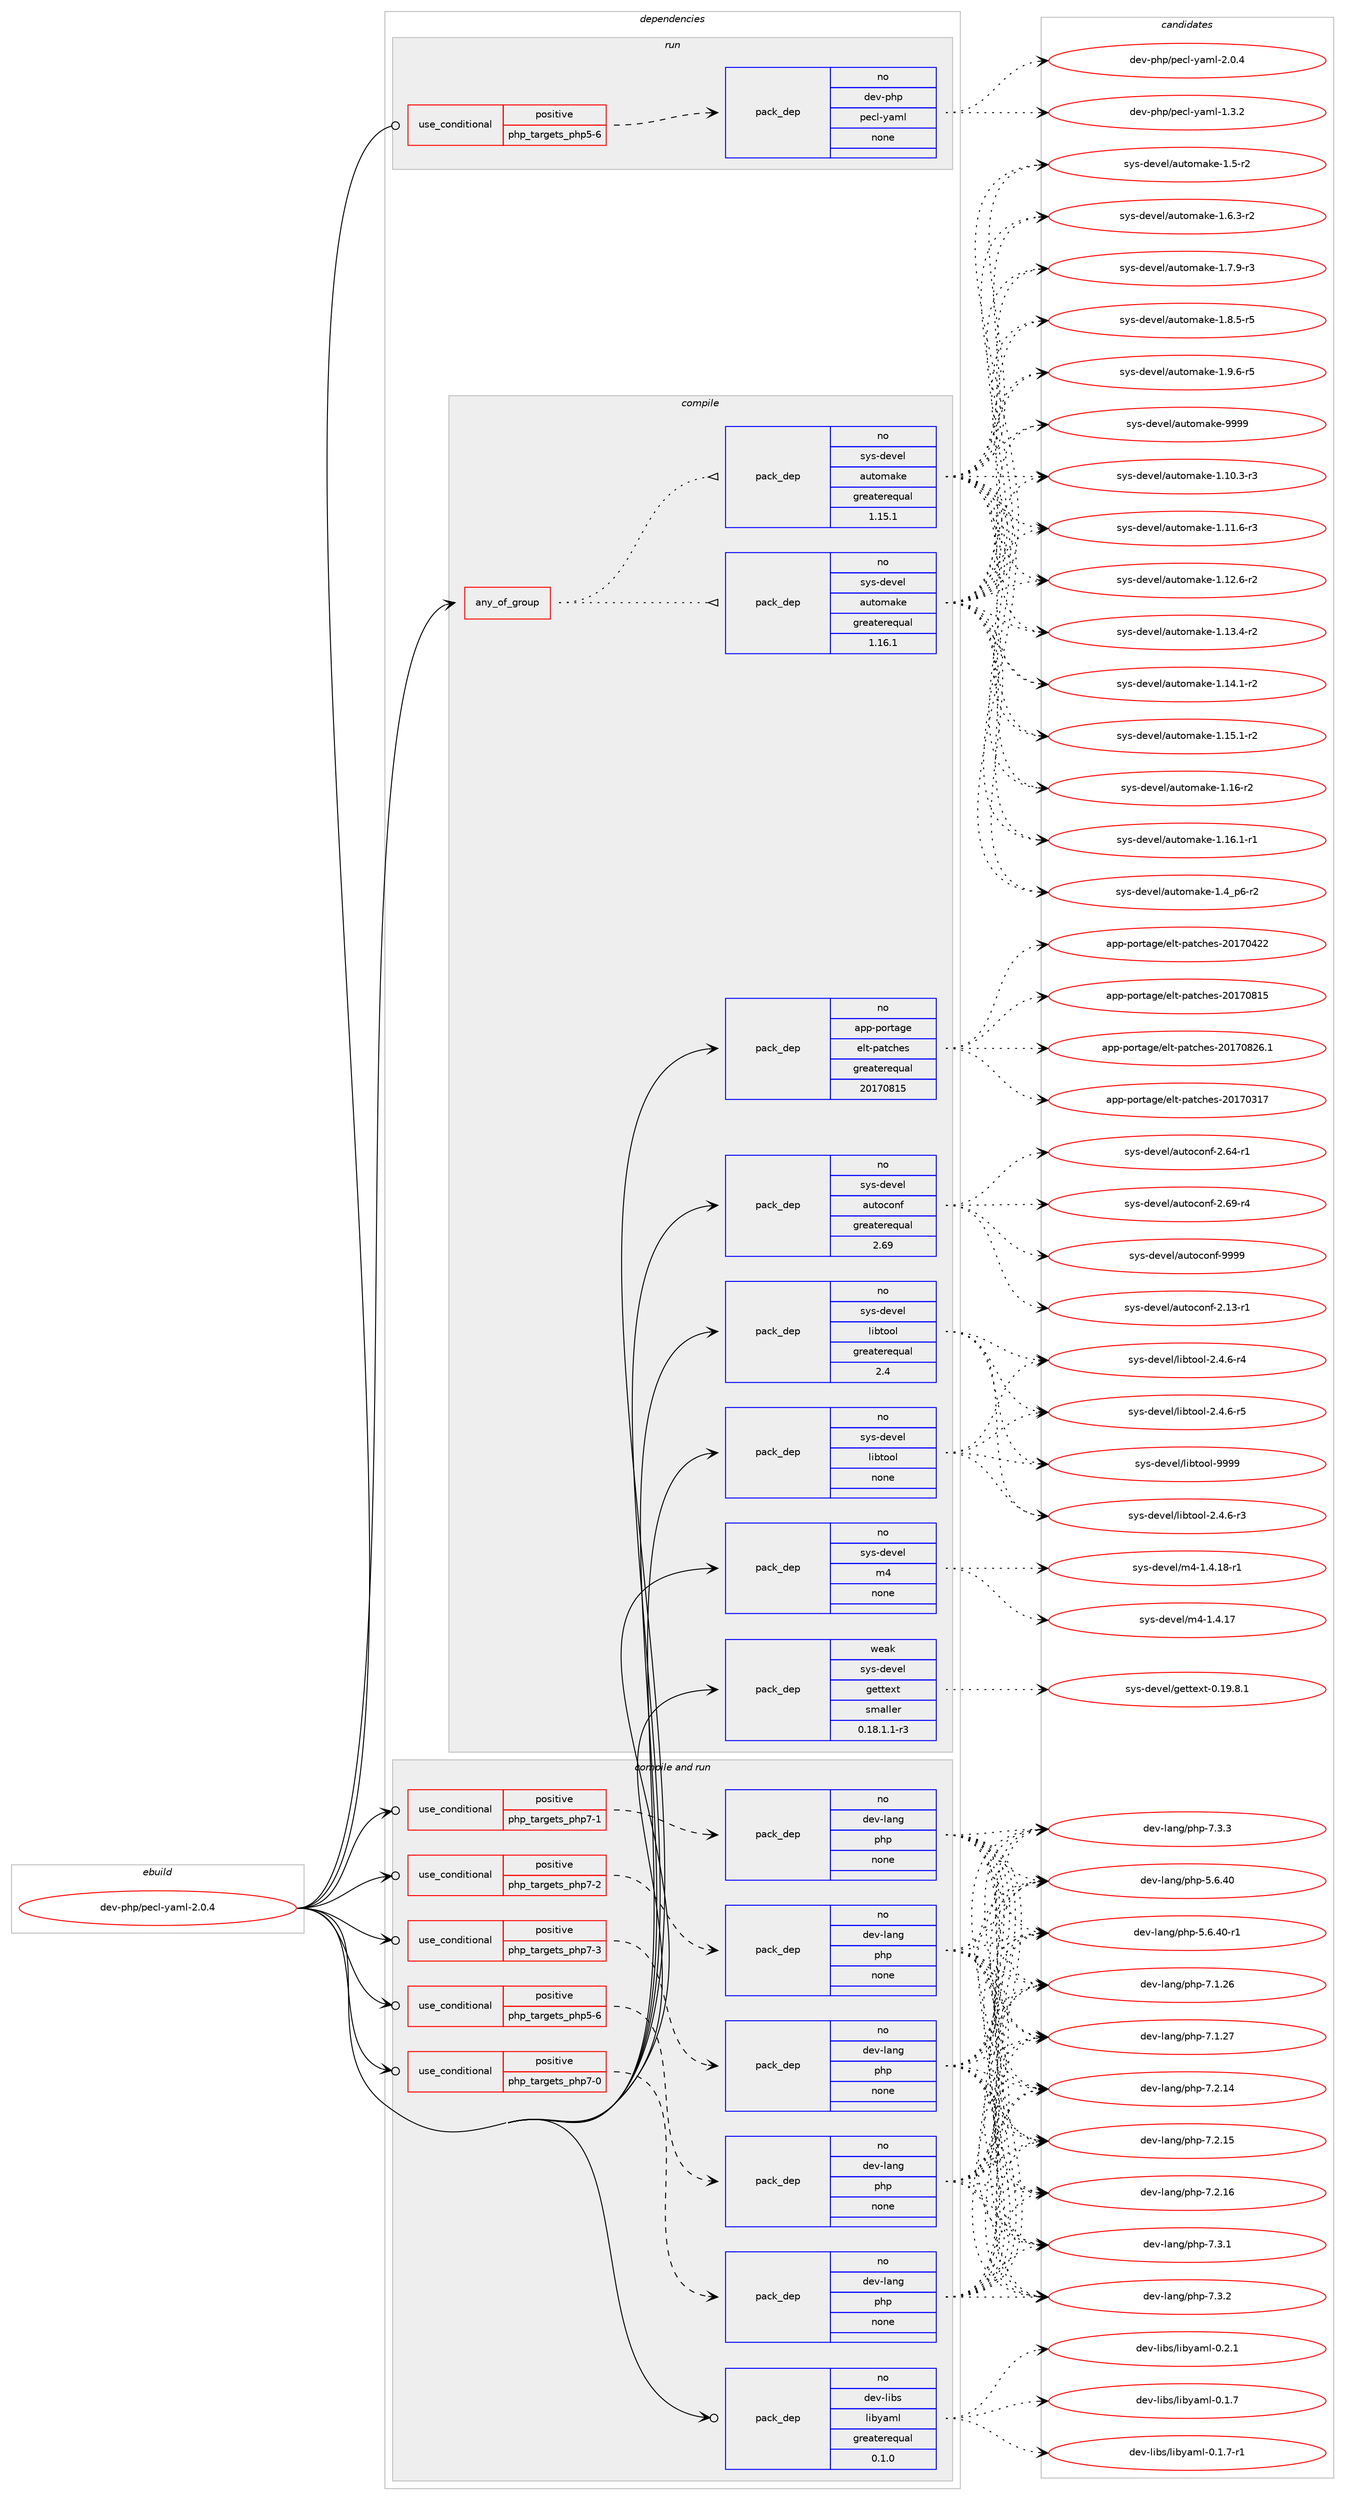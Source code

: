 digraph prolog {

# *************
# Graph options
# *************

newrank=true;
concentrate=true;
compound=true;
graph [rankdir=LR,fontname=Helvetica,fontsize=10,ranksep=1.5];#, ranksep=2.5, nodesep=0.2];
edge  [arrowhead=vee];
node  [fontname=Helvetica,fontsize=10];

# **********
# The ebuild
# **********

subgraph cluster_leftcol {
color=gray;
rank=same;
label=<<i>ebuild</i>>;
id [label="dev-php/pecl-yaml-2.0.4", color=red, width=4, href="../dev-php/pecl-yaml-2.0.4.svg"];
}

# ****************
# The dependencies
# ****************

subgraph cluster_midcol {
color=gray;
label=<<i>dependencies</i>>;
subgraph cluster_compile {
fillcolor="#eeeeee";
style=filled;
label=<<i>compile</i>>;
subgraph any22636 {
dependency1395633 [label=<<TABLE BORDER="0" CELLBORDER="1" CELLSPACING="0" CELLPADDING="4"><TR><TD CELLPADDING="10">any_of_group</TD></TR></TABLE>>, shape=none, color=red];subgraph pack1002428 {
dependency1395634 [label=<<TABLE BORDER="0" CELLBORDER="1" CELLSPACING="0" CELLPADDING="4" WIDTH="220"><TR><TD ROWSPAN="6" CELLPADDING="30">pack_dep</TD></TR><TR><TD WIDTH="110">no</TD></TR><TR><TD>sys-devel</TD></TR><TR><TD>automake</TD></TR><TR><TD>greaterequal</TD></TR><TR><TD>1.16.1</TD></TR></TABLE>>, shape=none, color=blue];
}
dependency1395633:e -> dependency1395634:w [weight=20,style="dotted",arrowhead="oinv"];
subgraph pack1002429 {
dependency1395635 [label=<<TABLE BORDER="0" CELLBORDER="1" CELLSPACING="0" CELLPADDING="4" WIDTH="220"><TR><TD ROWSPAN="6" CELLPADDING="30">pack_dep</TD></TR><TR><TD WIDTH="110">no</TD></TR><TR><TD>sys-devel</TD></TR><TR><TD>automake</TD></TR><TR><TD>greaterequal</TD></TR><TR><TD>1.15.1</TD></TR></TABLE>>, shape=none, color=blue];
}
dependency1395633:e -> dependency1395635:w [weight=20,style="dotted",arrowhead="oinv"];
}
id:e -> dependency1395633:w [weight=20,style="solid",arrowhead="vee"];
subgraph pack1002430 {
dependency1395636 [label=<<TABLE BORDER="0" CELLBORDER="1" CELLSPACING="0" CELLPADDING="4" WIDTH="220"><TR><TD ROWSPAN="6" CELLPADDING="30">pack_dep</TD></TR><TR><TD WIDTH="110">no</TD></TR><TR><TD>app-portage</TD></TR><TR><TD>elt-patches</TD></TR><TR><TD>greaterequal</TD></TR><TR><TD>20170815</TD></TR></TABLE>>, shape=none, color=blue];
}
id:e -> dependency1395636:w [weight=20,style="solid",arrowhead="vee"];
subgraph pack1002431 {
dependency1395637 [label=<<TABLE BORDER="0" CELLBORDER="1" CELLSPACING="0" CELLPADDING="4" WIDTH="220"><TR><TD ROWSPAN="6" CELLPADDING="30">pack_dep</TD></TR><TR><TD WIDTH="110">no</TD></TR><TR><TD>sys-devel</TD></TR><TR><TD>autoconf</TD></TR><TR><TD>greaterequal</TD></TR><TR><TD>2.69</TD></TR></TABLE>>, shape=none, color=blue];
}
id:e -> dependency1395637:w [weight=20,style="solid",arrowhead="vee"];
subgraph pack1002432 {
dependency1395638 [label=<<TABLE BORDER="0" CELLBORDER="1" CELLSPACING="0" CELLPADDING="4" WIDTH="220"><TR><TD ROWSPAN="6" CELLPADDING="30">pack_dep</TD></TR><TR><TD WIDTH="110">no</TD></TR><TR><TD>sys-devel</TD></TR><TR><TD>libtool</TD></TR><TR><TD>greaterequal</TD></TR><TR><TD>2.4</TD></TR></TABLE>>, shape=none, color=blue];
}
id:e -> dependency1395638:w [weight=20,style="solid",arrowhead="vee"];
subgraph pack1002433 {
dependency1395639 [label=<<TABLE BORDER="0" CELLBORDER="1" CELLSPACING="0" CELLPADDING="4" WIDTH="220"><TR><TD ROWSPAN="6" CELLPADDING="30">pack_dep</TD></TR><TR><TD WIDTH="110">no</TD></TR><TR><TD>sys-devel</TD></TR><TR><TD>libtool</TD></TR><TR><TD>none</TD></TR><TR><TD></TD></TR></TABLE>>, shape=none, color=blue];
}
id:e -> dependency1395639:w [weight=20,style="solid",arrowhead="vee"];
subgraph pack1002434 {
dependency1395640 [label=<<TABLE BORDER="0" CELLBORDER="1" CELLSPACING="0" CELLPADDING="4" WIDTH="220"><TR><TD ROWSPAN="6" CELLPADDING="30">pack_dep</TD></TR><TR><TD WIDTH="110">no</TD></TR><TR><TD>sys-devel</TD></TR><TR><TD>m4</TD></TR><TR><TD>none</TD></TR><TR><TD></TD></TR></TABLE>>, shape=none, color=blue];
}
id:e -> dependency1395640:w [weight=20,style="solid",arrowhead="vee"];
subgraph pack1002435 {
dependency1395641 [label=<<TABLE BORDER="0" CELLBORDER="1" CELLSPACING="0" CELLPADDING="4" WIDTH="220"><TR><TD ROWSPAN="6" CELLPADDING="30">pack_dep</TD></TR><TR><TD WIDTH="110">weak</TD></TR><TR><TD>sys-devel</TD></TR><TR><TD>gettext</TD></TR><TR><TD>smaller</TD></TR><TR><TD>0.18.1.1-r3</TD></TR></TABLE>>, shape=none, color=blue];
}
id:e -> dependency1395641:w [weight=20,style="solid",arrowhead="vee"];
}
subgraph cluster_compileandrun {
fillcolor="#eeeeee";
style=filled;
label=<<i>compile and run</i>>;
subgraph cond370004 {
dependency1395642 [label=<<TABLE BORDER="0" CELLBORDER="1" CELLSPACING="0" CELLPADDING="4"><TR><TD ROWSPAN="3" CELLPADDING="10">use_conditional</TD></TR><TR><TD>positive</TD></TR><TR><TD>php_targets_php5-6</TD></TR></TABLE>>, shape=none, color=red];
subgraph pack1002436 {
dependency1395643 [label=<<TABLE BORDER="0" CELLBORDER="1" CELLSPACING="0" CELLPADDING="4" WIDTH="220"><TR><TD ROWSPAN="6" CELLPADDING="30">pack_dep</TD></TR><TR><TD WIDTH="110">no</TD></TR><TR><TD>dev-lang</TD></TR><TR><TD>php</TD></TR><TR><TD>none</TD></TR><TR><TD></TD></TR></TABLE>>, shape=none, color=blue];
}
dependency1395642:e -> dependency1395643:w [weight=20,style="dashed",arrowhead="vee"];
}
id:e -> dependency1395642:w [weight=20,style="solid",arrowhead="odotvee"];
subgraph cond370005 {
dependency1395644 [label=<<TABLE BORDER="0" CELLBORDER="1" CELLSPACING="0" CELLPADDING="4"><TR><TD ROWSPAN="3" CELLPADDING="10">use_conditional</TD></TR><TR><TD>positive</TD></TR><TR><TD>php_targets_php7-0</TD></TR></TABLE>>, shape=none, color=red];
subgraph pack1002437 {
dependency1395645 [label=<<TABLE BORDER="0" CELLBORDER="1" CELLSPACING="0" CELLPADDING="4" WIDTH="220"><TR><TD ROWSPAN="6" CELLPADDING="30">pack_dep</TD></TR><TR><TD WIDTH="110">no</TD></TR><TR><TD>dev-lang</TD></TR><TR><TD>php</TD></TR><TR><TD>none</TD></TR><TR><TD></TD></TR></TABLE>>, shape=none, color=blue];
}
dependency1395644:e -> dependency1395645:w [weight=20,style="dashed",arrowhead="vee"];
}
id:e -> dependency1395644:w [weight=20,style="solid",arrowhead="odotvee"];
subgraph cond370006 {
dependency1395646 [label=<<TABLE BORDER="0" CELLBORDER="1" CELLSPACING="0" CELLPADDING="4"><TR><TD ROWSPAN="3" CELLPADDING="10">use_conditional</TD></TR><TR><TD>positive</TD></TR><TR><TD>php_targets_php7-1</TD></TR></TABLE>>, shape=none, color=red];
subgraph pack1002438 {
dependency1395647 [label=<<TABLE BORDER="0" CELLBORDER="1" CELLSPACING="0" CELLPADDING="4" WIDTH="220"><TR><TD ROWSPAN="6" CELLPADDING="30">pack_dep</TD></TR><TR><TD WIDTH="110">no</TD></TR><TR><TD>dev-lang</TD></TR><TR><TD>php</TD></TR><TR><TD>none</TD></TR><TR><TD></TD></TR></TABLE>>, shape=none, color=blue];
}
dependency1395646:e -> dependency1395647:w [weight=20,style="dashed",arrowhead="vee"];
}
id:e -> dependency1395646:w [weight=20,style="solid",arrowhead="odotvee"];
subgraph cond370007 {
dependency1395648 [label=<<TABLE BORDER="0" CELLBORDER="1" CELLSPACING="0" CELLPADDING="4"><TR><TD ROWSPAN="3" CELLPADDING="10">use_conditional</TD></TR><TR><TD>positive</TD></TR><TR><TD>php_targets_php7-2</TD></TR></TABLE>>, shape=none, color=red];
subgraph pack1002439 {
dependency1395649 [label=<<TABLE BORDER="0" CELLBORDER="1" CELLSPACING="0" CELLPADDING="4" WIDTH="220"><TR><TD ROWSPAN="6" CELLPADDING="30">pack_dep</TD></TR><TR><TD WIDTH="110">no</TD></TR><TR><TD>dev-lang</TD></TR><TR><TD>php</TD></TR><TR><TD>none</TD></TR><TR><TD></TD></TR></TABLE>>, shape=none, color=blue];
}
dependency1395648:e -> dependency1395649:w [weight=20,style="dashed",arrowhead="vee"];
}
id:e -> dependency1395648:w [weight=20,style="solid",arrowhead="odotvee"];
subgraph cond370008 {
dependency1395650 [label=<<TABLE BORDER="0" CELLBORDER="1" CELLSPACING="0" CELLPADDING="4"><TR><TD ROWSPAN="3" CELLPADDING="10">use_conditional</TD></TR><TR><TD>positive</TD></TR><TR><TD>php_targets_php7-3</TD></TR></TABLE>>, shape=none, color=red];
subgraph pack1002440 {
dependency1395651 [label=<<TABLE BORDER="0" CELLBORDER="1" CELLSPACING="0" CELLPADDING="4" WIDTH="220"><TR><TD ROWSPAN="6" CELLPADDING="30">pack_dep</TD></TR><TR><TD WIDTH="110">no</TD></TR><TR><TD>dev-lang</TD></TR><TR><TD>php</TD></TR><TR><TD>none</TD></TR><TR><TD></TD></TR></TABLE>>, shape=none, color=blue];
}
dependency1395650:e -> dependency1395651:w [weight=20,style="dashed",arrowhead="vee"];
}
id:e -> dependency1395650:w [weight=20,style="solid",arrowhead="odotvee"];
subgraph pack1002441 {
dependency1395652 [label=<<TABLE BORDER="0" CELLBORDER="1" CELLSPACING="0" CELLPADDING="4" WIDTH="220"><TR><TD ROWSPAN="6" CELLPADDING="30">pack_dep</TD></TR><TR><TD WIDTH="110">no</TD></TR><TR><TD>dev-libs</TD></TR><TR><TD>libyaml</TD></TR><TR><TD>greaterequal</TD></TR><TR><TD>0.1.0</TD></TR></TABLE>>, shape=none, color=blue];
}
id:e -> dependency1395652:w [weight=20,style="solid",arrowhead="odotvee"];
}
subgraph cluster_run {
fillcolor="#eeeeee";
style=filled;
label=<<i>run</i>>;
subgraph cond370009 {
dependency1395653 [label=<<TABLE BORDER="0" CELLBORDER="1" CELLSPACING="0" CELLPADDING="4"><TR><TD ROWSPAN="3" CELLPADDING="10">use_conditional</TD></TR><TR><TD>positive</TD></TR><TR><TD>php_targets_php5-6</TD></TR></TABLE>>, shape=none, color=red];
subgraph pack1002442 {
dependency1395654 [label=<<TABLE BORDER="0" CELLBORDER="1" CELLSPACING="0" CELLPADDING="4" WIDTH="220"><TR><TD ROWSPAN="6" CELLPADDING="30">pack_dep</TD></TR><TR><TD WIDTH="110">no</TD></TR><TR><TD>dev-php</TD></TR><TR><TD>pecl-yaml</TD></TR><TR><TD>none</TD></TR><TR><TD></TD></TR></TABLE>>, shape=none, color=blue];
}
dependency1395653:e -> dependency1395654:w [weight=20,style="dashed",arrowhead="vee"];
}
id:e -> dependency1395653:w [weight=20,style="solid",arrowhead="odot"];
}
}

# **************
# The candidates
# **************

subgraph cluster_choices {
rank=same;
color=gray;
label=<<i>candidates</i>>;

subgraph choice1002428 {
color=black;
nodesep=1;
choice11512111545100101118101108479711711611110997107101454946494846514511451 [label="sys-devel/automake-1.10.3-r3", color=red, width=4,href="../sys-devel/automake-1.10.3-r3.svg"];
choice11512111545100101118101108479711711611110997107101454946494946544511451 [label="sys-devel/automake-1.11.6-r3", color=red, width=4,href="../sys-devel/automake-1.11.6-r3.svg"];
choice11512111545100101118101108479711711611110997107101454946495046544511450 [label="sys-devel/automake-1.12.6-r2", color=red, width=4,href="../sys-devel/automake-1.12.6-r2.svg"];
choice11512111545100101118101108479711711611110997107101454946495146524511450 [label="sys-devel/automake-1.13.4-r2", color=red, width=4,href="../sys-devel/automake-1.13.4-r2.svg"];
choice11512111545100101118101108479711711611110997107101454946495246494511450 [label="sys-devel/automake-1.14.1-r2", color=red, width=4,href="../sys-devel/automake-1.14.1-r2.svg"];
choice11512111545100101118101108479711711611110997107101454946495346494511450 [label="sys-devel/automake-1.15.1-r2", color=red, width=4,href="../sys-devel/automake-1.15.1-r2.svg"];
choice1151211154510010111810110847971171161111099710710145494649544511450 [label="sys-devel/automake-1.16-r2", color=red, width=4,href="../sys-devel/automake-1.16-r2.svg"];
choice11512111545100101118101108479711711611110997107101454946495446494511449 [label="sys-devel/automake-1.16.1-r1", color=red, width=4,href="../sys-devel/automake-1.16.1-r1.svg"];
choice115121115451001011181011084797117116111109971071014549465295112544511450 [label="sys-devel/automake-1.4_p6-r2", color=red, width=4,href="../sys-devel/automake-1.4_p6-r2.svg"];
choice11512111545100101118101108479711711611110997107101454946534511450 [label="sys-devel/automake-1.5-r2", color=red, width=4,href="../sys-devel/automake-1.5-r2.svg"];
choice115121115451001011181011084797117116111109971071014549465446514511450 [label="sys-devel/automake-1.6.3-r2", color=red, width=4,href="../sys-devel/automake-1.6.3-r2.svg"];
choice115121115451001011181011084797117116111109971071014549465546574511451 [label="sys-devel/automake-1.7.9-r3", color=red, width=4,href="../sys-devel/automake-1.7.9-r3.svg"];
choice115121115451001011181011084797117116111109971071014549465646534511453 [label="sys-devel/automake-1.8.5-r5", color=red, width=4,href="../sys-devel/automake-1.8.5-r5.svg"];
choice115121115451001011181011084797117116111109971071014549465746544511453 [label="sys-devel/automake-1.9.6-r5", color=red, width=4,href="../sys-devel/automake-1.9.6-r5.svg"];
choice115121115451001011181011084797117116111109971071014557575757 [label="sys-devel/automake-9999", color=red, width=4,href="../sys-devel/automake-9999.svg"];
dependency1395634:e -> choice11512111545100101118101108479711711611110997107101454946494846514511451:w [style=dotted,weight="100"];
dependency1395634:e -> choice11512111545100101118101108479711711611110997107101454946494946544511451:w [style=dotted,weight="100"];
dependency1395634:e -> choice11512111545100101118101108479711711611110997107101454946495046544511450:w [style=dotted,weight="100"];
dependency1395634:e -> choice11512111545100101118101108479711711611110997107101454946495146524511450:w [style=dotted,weight="100"];
dependency1395634:e -> choice11512111545100101118101108479711711611110997107101454946495246494511450:w [style=dotted,weight="100"];
dependency1395634:e -> choice11512111545100101118101108479711711611110997107101454946495346494511450:w [style=dotted,weight="100"];
dependency1395634:e -> choice1151211154510010111810110847971171161111099710710145494649544511450:w [style=dotted,weight="100"];
dependency1395634:e -> choice11512111545100101118101108479711711611110997107101454946495446494511449:w [style=dotted,weight="100"];
dependency1395634:e -> choice115121115451001011181011084797117116111109971071014549465295112544511450:w [style=dotted,weight="100"];
dependency1395634:e -> choice11512111545100101118101108479711711611110997107101454946534511450:w [style=dotted,weight="100"];
dependency1395634:e -> choice115121115451001011181011084797117116111109971071014549465446514511450:w [style=dotted,weight="100"];
dependency1395634:e -> choice115121115451001011181011084797117116111109971071014549465546574511451:w [style=dotted,weight="100"];
dependency1395634:e -> choice115121115451001011181011084797117116111109971071014549465646534511453:w [style=dotted,weight="100"];
dependency1395634:e -> choice115121115451001011181011084797117116111109971071014549465746544511453:w [style=dotted,weight="100"];
dependency1395634:e -> choice115121115451001011181011084797117116111109971071014557575757:w [style=dotted,weight="100"];
}
subgraph choice1002429 {
color=black;
nodesep=1;
choice11512111545100101118101108479711711611110997107101454946494846514511451 [label="sys-devel/automake-1.10.3-r3", color=red, width=4,href="../sys-devel/automake-1.10.3-r3.svg"];
choice11512111545100101118101108479711711611110997107101454946494946544511451 [label="sys-devel/automake-1.11.6-r3", color=red, width=4,href="../sys-devel/automake-1.11.6-r3.svg"];
choice11512111545100101118101108479711711611110997107101454946495046544511450 [label="sys-devel/automake-1.12.6-r2", color=red, width=4,href="../sys-devel/automake-1.12.6-r2.svg"];
choice11512111545100101118101108479711711611110997107101454946495146524511450 [label="sys-devel/automake-1.13.4-r2", color=red, width=4,href="../sys-devel/automake-1.13.4-r2.svg"];
choice11512111545100101118101108479711711611110997107101454946495246494511450 [label="sys-devel/automake-1.14.1-r2", color=red, width=4,href="../sys-devel/automake-1.14.1-r2.svg"];
choice11512111545100101118101108479711711611110997107101454946495346494511450 [label="sys-devel/automake-1.15.1-r2", color=red, width=4,href="../sys-devel/automake-1.15.1-r2.svg"];
choice1151211154510010111810110847971171161111099710710145494649544511450 [label="sys-devel/automake-1.16-r2", color=red, width=4,href="../sys-devel/automake-1.16-r2.svg"];
choice11512111545100101118101108479711711611110997107101454946495446494511449 [label="sys-devel/automake-1.16.1-r1", color=red, width=4,href="../sys-devel/automake-1.16.1-r1.svg"];
choice115121115451001011181011084797117116111109971071014549465295112544511450 [label="sys-devel/automake-1.4_p6-r2", color=red, width=4,href="../sys-devel/automake-1.4_p6-r2.svg"];
choice11512111545100101118101108479711711611110997107101454946534511450 [label="sys-devel/automake-1.5-r2", color=red, width=4,href="../sys-devel/automake-1.5-r2.svg"];
choice115121115451001011181011084797117116111109971071014549465446514511450 [label="sys-devel/automake-1.6.3-r2", color=red, width=4,href="../sys-devel/automake-1.6.3-r2.svg"];
choice115121115451001011181011084797117116111109971071014549465546574511451 [label="sys-devel/automake-1.7.9-r3", color=red, width=4,href="../sys-devel/automake-1.7.9-r3.svg"];
choice115121115451001011181011084797117116111109971071014549465646534511453 [label="sys-devel/automake-1.8.5-r5", color=red, width=4,href="../sys-devel/automake-1.8.5-r5.svg"];
choice115121115451001011181011084797117116111109971071014549465746544511453 [label="sys-devel/automake-1.9.6-r5", color=red, width=4,href="../sys-devel/automake-1.9.6-r5.svg"];
choice115121115451001011181011084797117116111109971071014557575757 [label="sys-devel/automake-9999", color=red, width=4,href="../sys-devel/automake-9999.svg"];
dependency1395635:e -> choice11512111545100101118101108479711711611110997107101454946494846514511451:w [style=dotted,weight="100"];
dependency1395635:e -> choice11512111545100101118101108479711711611110997107101454946494946544511451:w [style=dotted,weight="100"];
dependency1395635:e -> choice11512111545100101118101108479711711611110997107101454946495046544511450:w [style=dotted,weight="100"];
dependency1395635:e -> choice11512111545100101118101108479711711611110997107101454946495146524511450:w [style=dotted,weight="100"];
dependency1395635:e -> choice11512111545100101118101108479711711611110997107101454946495246494511450:w [style=dotted,weight="100"];
dependency1395635:e -> choice11512111545100101118101108479711711611110997107101454946495346494511450:w [style=dotted,weight="100"];
dependency1395635:e -> choice1151211154510010111810110847971171161111099710710145494649544511450:w [style=dotted,weight="100"];
dependency1395635:e -> choice11512111545100101118101108479711711611110997107101454946495446494511449:w [style=dotted,weight="100"];
dependency1395635:e -> choice115121115451001011181011084797117116111109971071014549465295112544511450:w [style=dotted,weight="100"];
dependency1395635:e -> choice11512111545100101118101108479711711611110997107101454946534511450:w [style=dotted,weight="100"];
dependency1395635:e -> choice115121115451001011181011084797117116111109971071014549465446514511450:w [style=dotted,weight="100"];
dependency1395635:e -> choice115121115451001011181011084797117116111109971071014549465546574511451:w [style=dotted,weight="100"];
dependency1395635:e -> choice115121115451001011181011084797117116111109971071014549465646534511453:w [style=dotted,weight="100"];
dependency1395635:e -> choice115121115451001011181011084797117116111109971071014549465746544511453:w [style=dotted,weight="100"];
dependency1395635:e -> choice115121115451001011181011084797117116111109971071014557575757:w [style=dotted,weight="100"];
}
subgraph choice1002430 {
color=black;
nodesep=1;
choice97112112451121111141169710310147101108116451129711699104101115455048495548514955 [label="app-portage/elt-patches-20170317", color=red, width=4,href="../app-portage/elt-patches-20170317.svg"];
choice97112112451121111141169710310147101108116451129711699104101115455048495548525050 [label="app-portage/elt-patches-20170422", color=red, width=4,href="../app-portage/elt-patches-20170422.svg"];
choice97112112451121111141169710310147101108116451129711699104101115455048495548564953 [label="app-portage/elt-patches-20170815", color=red, width=4,href="../app-portage/elt-patches-20170815.svg"];
choice971121124511211111411697103101471011081164511297116991041011154550484955485650544649 [label="app-portage/elt-patches-20170826.1", color=red, width=4,href="../app-portage/elt-patches-20170826.1.svg"];
dependency1395636:e -> choice97112112451121111141169710310147101108116451129711699104101115455048495548514955:w [style=dotted,weight="100"];
dependency1395636:e -> choice97112112451121111141169710310147101108116451129711699104101115455048495548525050:w [style=dotted,weight="100"];
dependency1395636:e -> choice97112112451121111141169710310147101108116451129711699104101115455048495548564953:w [style=dotted,weight="100"];
dependency1395636:e -> choice971121124511211111411697103101471011081164511297116991041011154550484955485650544649:w [style=dotted,weight="100"];
}
subgraph choice1002431 {
color=black;
nodesep=1;
choice1151211154510010111810110847971171161119911111010245504649514511449 [label="sys-devel/autoconf-2.13-r1", color=red, width=4,href="../sys-devel/autoconf-2.13-r1.svg"];
choice1151211154510010111810110847971171161119911111010245504654524511449 [label="sys-devel/autoconf-2.64-r1", color=red, width=4,href="../sys-devel/autoconf-2.64-r1.svg"];
choice1151211154510010111810110847971171161119911111010245504654574511452 [label="sys-devel/autoconf-2.69-r4", color=red, width=4,href="../sys-devel/autoconf-2.69-r4.svg"];
choice115121115451001011181011084797117116111991111101024557575757 [label="sys-devel/autoconf-9999", color=red, width=4,href="../sys-devel/autoconf-9999.svg"];
dependency1395637:e -> choice1151211154510010111810110847971171161119911111010245504649514511449:w [style=dotted,weight="100"];
dependency1395637:e -> choice1151211154510010111810110847971171161119911111010245504654524511449:w [style=dotted,weight="100"];
dependency1395637:e -> choice1151211154510010111810110847971171161119911111010245504654574511452:w [style=dotted,weight="100"];
dependency1395637:e -> choice115121115451001011181011084797117116111991111101024557575757:w [style=dotted,weight="100"];
}
subgraph choice1002432 {
color=black;
nodesep=1;
choice1151211154510010111810110847108105981161111111084550465246544511451 [label="sys-devel/libtool-2.4.6-r3", color=red, width=4,href="../sys-devel/libtool-2.4.6-r3.svg"];
choice1151211154510010111810110847108105981161111111084550465246544511452 [label="sys-devel/libtool-2.4.6-r4", color=red, width=4,href="../sys-devel/libtool-2.4.6-r4.svg"];
choice1151211154510010111810110847108105981161111111084550465246544511453 [label="sys-devel/libtool-2.4.6-r5", color=red, width=4,href="../sys-devel/libtool-2.4.6-r5.svg"];
choice1151211154510010111810110847108105981161111111084557575757 [label="sys-devel/libtool-9999", color=red, width=4,href="../sys-devel/libtool-9999.svg"];
dependency1395638:e -> choice1151211154510010111810110847108105981161111111084550465246544511451:w [style=dotted,weight="100"];
dependency1395638:e -> choice1151211154510010111810110847108105981161111111084550465246544511452:w [style=dotted,weight="100"];
dependency1395638:e -> choice1151211154510010111810110847108105981161111111084550465246544511453:w [style=dotted,weight="100"];
dependency1395638:e -> choice1151211154510010111810110847108105981161111111084557575757:w [style=dotted,weight="100"];
}
subgraph choice1002433 {
color=black;
nodesep=1;
choice1151211154510010111810110847108105981161111111084550465246544511451 [label="sys-devel/libtool-2.4.6-r3", color=red, width=4,href="../sys-devel/libtool-2.4.6-r3.svg"];
choice1151211154510010111810110847108105981161111111084550465246544511452 [label="sys-devel/libtool-2.4.6-r4", color=red, width=4,href="../sys-devel/libtool-2.4.6-r4.svg"];
choice1151211154510010111810110847108105981161111111084550465246544511453 [label="sys-devel/libtool-2.4.6-r5", color=red, width=4,href="../sys-devel/libtool-2.4.6-r5.svg"];
choice1151211154510010111810110847108105981161111111084557575757 [label="sys-devel/libtool-9999", color=red, width=4,href="../sys-devel/libtool-9999.svg"];
dependency1395639:e -> choice1151211154510010111810110847108105981161111111084550465246544511451:w [style=dotted,weight="100"];
dependency1395639:e -> choice1151211154510010111810110847108105981161111111084550465246544511452:w [style=dotted,weight="100"];
dependency1395639:e -> choice1151211154510010111810110847108105981161111111084550465246544511453:w [style=dotted,weight="100"];
dependency1395639:e -> choice1151211154510010111810110847108105981161111111084557575757:w [style=dotted,weight="100"];
}
subgraph choice1002434 {
color=black;
nodesep=1;
choice11512111545100101118101108471095245494652464955 [label="sys-devel/m4-1.4.17", color=red, width=4,href="../sys-devel/m4-1.4.17.svg"];
choice115121115451001011181011084710952454946524649564511449 [label="sys-devel/m4-1.4.18-r1", color=red, width=4,href="../sys-devel/m4-1.4.18-r1.svg"];
dependency1395640:e -> choice11512111545100101118101108471095245494652464955:w [style=dotted,weight="100"];
dependency1395640:e -> choice115121115451001011181011084710952454946524649564511449:w [style=dotted,weight="100"];
}
subgraph choice1002435 {
color=black;
nodesep=1;
choice1151211154510010111810110847103101116116101120116454846495746564649 [label="sys-devel/gettext-0.19.8.1", color=red, width=4,href="../sys-devel/gettext-0.19.8.1.svg"];
dependency1395641:e -> choice1151211154510010111810110847103101116116101120116454846495746564649:w [style=dotted,weight="100"];
}
subgraph choice1002436 {
color=black;
nodesep=1;
choice10010111845108971101034711210411245534654465248 [label="dev-lang/php-5.6.40", color=red, width=4,href="../dev-lang/php-5.6.40.svg"];
choice100101118451089711010347112104112455346544652484511449 [label="dev-lang/php-5.6.40-r1", color=red, width=4,href="../dev-lang/php-5.6.40-r1.svg"];
choice10010111845108971101034711210411245554649465054 [label="dev-lang/php-7.1.26", color=red, width=4,href="../dev-lang/php-7.1.26.svg"];
choice10010111845108971101034711210411245554649465055 [label="dev-lang/php-7.1.27", color=red, width=4,href="../dev-lang/php-7.1.27.svg"];
choice10010111845108971101034711210411245554650464952 [label="dev-lang/php-7.2.14", color=red, width=4,href="../dev-lang/php-7.2.14.svg"];
choice10010111845108971101034711210411245554650464953 [label="dev-lang/php-7.2.15", color=red, width=4,href="../dev-lang/php-7.2.15.svg"];
choice10010111845108971101034711210411245554650464954 [label="dev-lang/php-7.2.16", color=red, width=4,href="../dev-lang/php-7.2.16.svg"];
choice100101118451089711010347112104112455546514649 [label="dev-lang/php-7.3.1", color=red, width=4,href="../dev-lang/php-7.3.1.svg"];
choice100101118451089711010347112104112455546514650 [label="dev-lang/php-7.3.2", color=red, width=4,href="../dev-lang/php-7.3.2.svg"];
choice100101118451089711010347112104112455546514651 [label="dev-lang/php-7.3.3", color=red, width=4,href="../dev-lang/php-7.3.3.svg"];
dependency1395643:e -> choice10010111845108971101034711210411245534654465248:w [style=dotted,weight="100"];
dependency1395643:e -> choice100101118451089711010347112104112455346544652484511449:w [style=dotted,weight="100"];
dependency1395643:e -> choice10010111845108971101034711210411245554649465054:w [style=dotted,weight="100"];
dependency1395643:e -> choice10010111845108971101034711210411245554649465055:w [style=dotted,weight="100"];
dependency1395643:e -> choice10010111845108971101034711210411245554650464952:w [style=dotted,weight="100"];
dependency1395643:e -> choice10010111845108971101034711210411245554650464953:w [style=dotted,weight="100"];
dependency1395643:e -> choice10010111845108971101034711210411245554650464954:w [style=dotted,weight="100"];
dependency1395643:e -> choice100101118451089711010347112104112455546514649:w [style=dotted,weight="100"];
dependency1395643:e -> choice100101118451089711010347112104112455546514650:w [style=dotted,weight="100"];
dependency1395643:e -> choice100101118451089711010347112104112455546514651:w [style=dotted,weight="100"];
}
subgraph choice1002437 {
color=black;
nodesep=1;
choice10010111845108971101034711210411245534654465248 [label="dev-lang/php-5.6.40", color=red, width=4,href="../dev-lang/php-5.6.40.svg"];
choice100101118451089711010347112104112455346544652484511449 [label="dev-lang/php-5.6.40-r1", color=red, width=4,href="../dev-lang/php-5.6.40-r1.svg"];
choice10010111845108971101034711210411245554649465054 [label="dev-lang/php-7.1.26", color=red, width=4,href="../dev-lang/php-7.1.26.svg"];
choice10010111845108971101034711210411245554649465055 [label="dev-lang/php-7.1.27", color=red, width=4,href="../dev-lang/php-7.1.27.svg"];
choice10010111845108971101034711210411245554650464952 [label="dev-lang/php-7.2.14", color=red, width=4,href="../dev-lang/php-7.2.14.svg"];
choice10010111845108971101034711210411245554650464953 [label="dev-lang/php-7.2.15", color=red, width=4,href="../dev-lang/php-7.2.15.svg"];
choice10010111845108971101034711210411245554650464954 [label="dev-lang/php-7.2.16", color=red, width=4,href="../dev-lang/php-7.2.16.svg"];
choice100101118451089711010347112104112455546514649 [label="dev-lang/php-7.3.1", color=red, width=4,href="../dev-lang/php-7.3.1.svg"];
choice100101118451089711010347112104112455546514650 [label="dev-lang/php-7.3.2", color=red, width=4,href="../dev-lang/php-7.3.2.svg"];
choice100101118451089711010347112104112455546514651 [label="dev-lang/php-7.3.3", color=red, width=4,href="../dev-lang/php-7.3.3.svg"];
dependency1395645:e -> choice10010111845108971101034711210411245534654465248:w [style=dotted,weight="100"];
dependency1395645:e -> choice100101118451089711010347112104112455346544652484511449:w [style=dotted,weight="100"];
dependency1395645:e -> choice10010111845108971101034711210411245554649465054:w [style=dotted,weight="100"];
dependency1395645:e -> choice10010111845108971101034711210411245554649465055:w [style=dotted,weight="100"];
dependency1395645:e -> choice10010111845108971101034711210411245554650464952:w [style=dotted,weight="100"];
dependency1395645:e -> choice10010111845108971101034711210411245554650464953:w [style=dotted,weight="100"];
dependency1395645:e -> choice10010111845108971101034711210411245554650464954:w [style=dotted,weight="100"];
dependency1395645:e -> choice100101118451089711010347112104112455546514649:w [style=dotted,weight="100"];
dependency1395645:e -> choice100101118451089711010347112104112455546514650:w [style=dotted,weight="100"];
dependency1395645:e -> choice100101118451089711010347112104112455546514651:w [style=dotted,weight="100"];
}
subgraph choice1002438 {
color=black;
nodesep=1;
choice10010111845108971101034711210411245534654465248 [label="dev-lang/php-5.6.40", color=red, width=4,href="../dev-lang/php-5.6.40.svg"];
choice100101118451089711010347112104112455346544652484511449 [label="dev-lang/php-5.6.40-r1", color=red, width=4,href="../dev-lang/php-5.6.40-r1.svg"];
choice10010111845108971101034711210411245554649465054 [label="dev-lang/php-7.1.26", color=red, width=4,href="../dev-lang/php-7.1.26.svg"];
choice10010111845108971101034711210411245554649465055 [label="dev-lang/php-7.1.27", color=red, width=4,href="../dev-lang/php-7.1.27.svg"];
choice10010111845108971101034711210411245554650464952 [label="dev-lang/php-7.2.14", color=red, width=4,href="../dev-lang/php-7.2.14.svg"];
choice10010111845108971101034711210411245554650464953 [label="dev-lang/php-7.2.15", color=red, width=4,href="../dev-lang/php-7.2.15.svg"];
choice10010111845108971101034711210411245554650464954 [label="dev-lang/php-7.2.16", color=red, width=4,href="../dev-lang/php-7.2.16.svg"];
choice100101118451089711010347112104112455546514649 [label="dev-lang/php-7.3.1", color=red, width=4,href="../dev-lang/php-7.3.1.svg"];
choice100101118451089711010347112104112455546514650 [label="dev-lang/php-7.3.2", color=red, width=4,href="../dev-lang/php-7.3.2.svg"];
choice100101118451089711010347112104112455546514651 [label="dev-lang/php-7.3.3", color=red, width=4,href="../dev-lang/php-7.3.3.svg"];
dependency1395647:e -> choice10010111845108971101034711210411245534654465248:w [style=dotted,weight="100"];
dependency1395647:e -> choice100101118451089711010347112104112455346544652484511449:w [style=dotted,weight="100"];
dependency1395647:e -> choice10010111845108971101034711210411245554649465054:w [style=dotted,weight="100"];
dependency1395647:e -> choice10010111845108971101034711210411245554649465055:w [style=dotted,weight="100"];
dependency1395647:e -> choice10010111845108971101034711210411245554650464952:w [style=dotted,weight="100"];
dependency1395647:e -> choice10010111845108971101034711210411245554650464953:w [style=dotted,weight="100"];
dependency1395647:e -> choice10010111845108971101034711210411245554650464954:w [style=dotted,weight="100"];
dependency1395647:e -> choice100101118451089711010347112104112455546514649:w [style=dotted,weight="100"];
dependency1395647:e -> choice100101118451089711010347112104112455546514650:w [style=dotted,weight="100"];
dependency1395647:e -> choice100101118451089711010347112104112455546514651:w [style=dotted,weight="100"];
}
subgraph choice1002439 {
color=black;
nodesep=1;
choice10010111845108971101034711210411245534654465248 [label="dev-lang/php-5.6.40", color=red, width=4,href="../dev-lang/php-5.6.40.svg"];
choice100101118451089711010347112104112455346544652484511449 [label="dev-lang/php-5.6.40-r1", color=red, width=4,href="../dev-lang/php-5.6.40-r1.svg"];
choice10010111845108971101034711210411245554649465054 [label="dev-lang/php-7.1.26", color=red, width=4,href="../dev-lang/php-7.1.26.svg"];
choice10010111845108971101034711210411245554649465055 [label="dev-lang/php-7.1.27", color=red, width=4,href="../dev-lang/php-7.1.27.svg"];
choice10010111845108971101034711210411245554650464952 [label="dev-lang/php-7.2.14", color=red, width=4,href="../dev-lang/php-7.2.14.svg"];
choice10010111845108971101034711210411245554650464953 [label="dev-lang/php-7.2.15", color=red, width=4,href="../dev-lang/php-7.2.15.svg"];
choice10010111845108971101034711210411245554650464954 [label="dev-lang/php-7.2.16", color=red, width=4,href="../dev-lang/php-7.2.16.svg"];
choice100101118451089711010347112104112455546514649 [label="dev-lang/php-7.3.1", color=red, width=4,href="../dev-lang/php-7.3.1.svg"];
choice100101118451089711010347112104112455546514650 [label="dev-lang/php-7.3.2", color=red, width=4,href="../dev-lang/php-7.3.2.svg"];
choice100101118451089711010347112104112455546514651 [label="dev-lang/php-7.3.3", color=red, width=4,href="../dev-lang/php-7.3.3.svg"];
dependency1395649:e -> choice10010111845108971101034711210411245534654465248:w [style=dotted,weight="100"];
dependency1395649:e -> choice100101118451089711010347112104112455346544652484511449:w [style=dotted,weight="100"];
dependency1395649:e -> choice10010111845108971101034711210411245554649465054:w [style=dotted,weight="100"];
dependency1395649:e -> choice10010111845108971101034711210411245554649465055:w [style=dotted,weight="100"];
dependency1395649:e -> choice10010111845108971101034711210411245554650464952:w [style=dotted,weight="100"];
dependency1395649:e -> choice10010111845108971101034711210411245554650464953:w [style=dotted,weight="100"];
dependency1395649:e -> choice10010111845108971101034711210411245554650464954:w [style=dotted,weight="100"];
dependency1395649:e -> choice100101118451089711010347112104112455546514649:w [style=dotted,weight="100"];
dependency1395649:e -> choice100101118451089711010347112104112455546514650:w [style=dotted,weight="100"];
dependency1395649:e -> choice100101118451089711010347112104112455546514651:w [style=dotted,weight="100"];
}
subgraph choice1002440 {
color=black;
nodesep=1;
choice10010111845108971101034711210411245534654465248 [label="dev-lang/php-5.6.40", color=red, width=4,href="../dev-lang/php-5.6.40.svg"];
choice100101118451089711010347112104112455346544652484511449 [label="dev-lang/php-5.6.40-r1", color=red, width=4,href="../dev-lang/php-5.6.40-r1.svg"];
choice10010111845108971101034711210411245554649465054 [label="dev-lang/php-7.1.26", color=red, width=4,href="../dev-lang/php-7.1.26.svg"];
choice10010111845108971101034711210411245554649465055 [label="dev-lang/php-7.1.27", color=red, width=4,href="../dev-lang/php-7.1.27.svg"];
choice10010111845108971101034711210411245554650464952 [label="dev-lang/php-7.2.14", color=red, width=4,href="../dev-lang/php-7.2.14.svg"];
choice10010111845108971101034711210411245554650464953 [label="dev-lang/php-7.2.15", color=red, width=4,href="../dev-lang/php-7.2.15.svg"];
choice10010111845108971101034711210411245554650464954 [label="dev-lang/php-7.2.16", color=red, width=4,href="../dev-lang/php-7.2.16.svg"];
choice100101118451089711010347112104112455546514649 [label="dev-lang/php-7.3.1", color=red, width=4,href="../dev-lang/php-7.3.1.svg"];
choice100101118451089711010347112104112455546514650 [label="dev-lang/php-7.3.2", color=red, width=4,href="../dev-lang/php-7.3.2.svg"];
choice100101118451089711010347112104112455546514651 [label="dev-lang/php-7.3.3", color=red, width=4,href="../dev-lang/php-7.3.3.svg"];
dependency1395651:e -> choice10010111845108971101034711210411245534654465248:w [style=dotted,weight="100"];
dependency1395651:e -> choice100101118451089711010347112104112455346544652484511449:w [style=dotted,weight="100"];
dependency1395651:e -> choice10010111845108971101034711210411245554649465054:w [style=dotted,weight="100"];
dependency1395651:e -> choice10010111845108971101034711210411245554649465055:w [style=dotted,weight="100"];
dependency1395651:e -> choice10010111845108971101034711210411245554650464952:w [style=dotted,weight="100"];
dependency1395651:e -> choice10010111845108971101034711210411245554650464953:w [style=dotted,weight="100"];
dependency1395651:e -> choice10010111845108971101034711210411245554650464954:w [style=dotted,weight="100"];
dependency1395651:e -> choice100101118451089711010347112104112455546514649:w [style=dotted,weight="100"];
dependency1395651:e -> choice100101118451089711010347112104112455546514650:w [style=dotted,weight="100"];
dependency1395651:e -> choice100101118451089711010347112104112455546514651:w [style=dotted,weight="100"];
}
subgraph choice1002441 {
color=black;
nodesep=1;
choice1001011184510810598115471081059812197109108454846494655 [label="dev-libs/libyaml-0.1.7", color=red, width=4,href="../dev-libs/libyaml-0.1.7.svg"];
choice10010111845108105981154710810598121971091084548464946554511449 [label="dev-libs/libyaml-0.1.7-r1", color=red, width=4,href="../dev-libs/libyaml-0.1.7-r1.svg"];
choice1001011184510810598115471081059812197109108454846504649 [label="dev-libs/libyaml-0.2.1", color=red, width=4,href="../dev-libs/libyaml-0.2.1.svg"];
dependency1395652:e -> choice1001011184510810598115471081059812197109108454846494655:w [style=dotted,weight="100"];
dependency1395652:e -> choice10010111845108105981154710810598121971091084548464946554511449:w [style=dotted,weight="100"];
dependency1395652:e -> choice1001011184510810598115471081059812197109108454846504649:w [style=dotted,weight="100"];
}
subgraph choice1002442 {
color=black;
nodesep=1;
choice1001011184511210411247112101991084512197109108454946514650 [label="dev-php/pecl-yaml-1.3.2", color=red, width=4,href="../dev-php/pecl-yaml-1.3.2.svg"];
choice1001011184511210411247112101991084512197109108455046484652 [label="dev-php/pecl-yaml-2.0.4", color=red, width=4,href="../dev-php/pecl-yaml-2.0.4.svg"];
dependency1395654:e -> choice1001011184511210411247112101991084512197109108454946514650:w [style=dotted,weight="100"];
dependency1395654:e -> choice1001011184511210411247112101991084512197109108455046484652:w [style=dotted,weight="100"];
}
}

}
